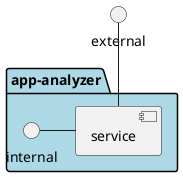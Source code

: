 @startuml

interface external

package "app-analyzer" #lightblue {
    component service
    interface internal
}
external -- service
internal - service
@enduml
